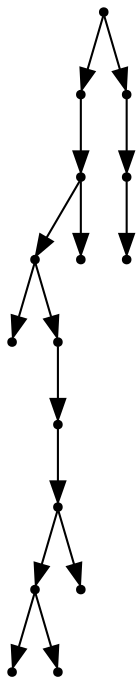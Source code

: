 digraph {
  15 [shape=point];
  11 [shape=point];
  10 [shape=point];
  8 [shape=point];
  0 [shape=point];
  7 [shape=point];
  6 [shape=point];
  5 [shape=point];
  3 [shape=point];
  1 [shape=point];
  2 [shape=point];
  4 [shape=point];
  9 [shape=point];
  14 [shape=point];
  13 [shape=point];
  12 [shape=point];
15 -> 11;
11 -> 10;
10 -> 8;
8 -> 0;
8 -> 7;
7 -> 6;
6 -> 5;
5 -> 3;
3 -> 1;
3 -> 2;
5 -> 4;
10 -> 9;
15 -> 14;
14 -> 13;
13 -> 12;
}
